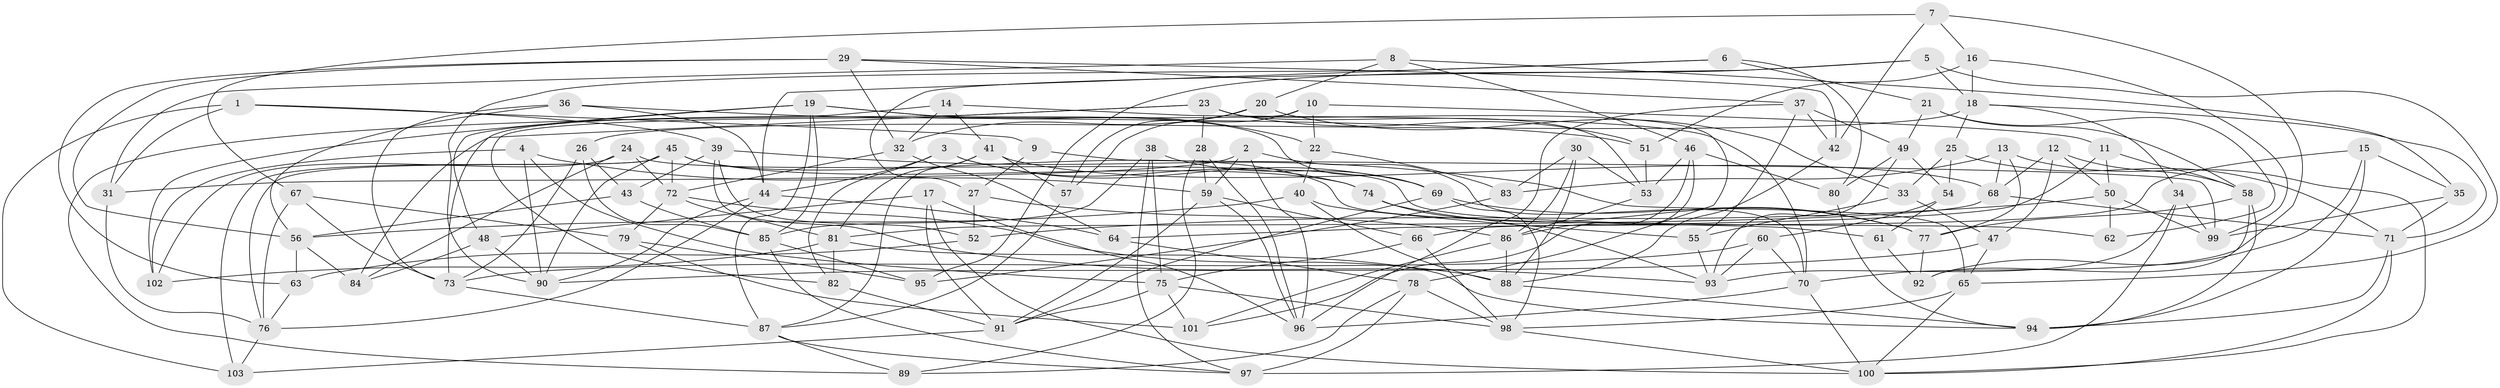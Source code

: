 // original degree distribution, {4: 1.0}
// Generated by graph-tools (version 1.1) at 2025/38/03/04/25 23:38:06]
// undirected, 103 vertices, 239 edges
graph export_dot {
  node [color=gray90,style=filled];
  1;
  2;
  3;
  4;
  5;
  6;
  7;
  8;
  9;
  10;
  11;
  12;
  13;
  14;
  15;
  16;
  17;
  18;
  19;
  20;
  21;
  22;
  23;
  24;
  25;
  26;
  27;
  28;
  29;
  30;
  31;
  32;
  33;
  34;
  35;
  36;
  37;
  38;
  39;
  40;
  41;
  42;
  43;
  44;
  45;
  46;
  47;
  48;
  49;
  50;
  51;
  52;
  53;
  54;
  55;
  56;
  57;
  58;
  59;
  60;
  61;
  62;
  63;
  64;
  65;
  66;
  67;
  68;
  69;
  70;
  71;
  72;
  73;
  74;
  75;
  76;
  77;
  78;
  79;
  80;
  81;
  82;
  83;
  84;
  85;
  86;
  87;
  88;
  89;
  90;
  91;
  92;
  93;
  94;
  95;
  96;
  97;
  98;
  99;
  100;
  101;
  102;
  103;
  1 -- 9 [weight=1.0];
  1 -- 31 [weight=1.0];
  1 -- 39 [weight=1.0];
  1 -- 103 [weight=1.0];
  2 -- 31 [weight=1.0];
  2 -- 59 [weight=1.0];
  2 -- 70 [weight=1.0];
  2 -- 96 [weight=1.0];
  3 -- 44 [weight=1.0];
  3 -- 69 [weight=1.0];
  3 -- 74 [weight=1.0];
  3 -- 82 [weight=1.0];
  4 -- 59 [weight=1.0];
  4 -- 75 [weight=1.0];
  4 -- 90 [weight=1.0];
  4 -- 102 [weight=1.0];
  5 -- 18 [weight=1.0];
  5 -- 27 [weight=1.0];
  5 -- 65 [weight=1.0];
  5 -- 95 [weight=1.0];
  6 -- 21 [weight=1.0];
  6 -- 44 [weight=1.0];
  6 -- 80 [weight=1.0];
  6 -- 90 [weight=1.0];
  7 -- 16 [weight=1.0];
  7 -- 42 [weight=1.0];
  7 -- 67 [weight=1.0];
  7 -- 70 [weight=1.0];
  8 -- 20 [weight=1.0];
  8 -- 31 [weight=1.0];
  8 -- 35 [weight=1.0];
  8 -- 46 [weight=1.0];
  9 -- 27 [weight=1.0];
  9 -- 99 [weight=2.0];
  10 -- 11 [weight=1.0];
  10 -- 22 [weight=1.0];
  10 -- 57 [weight=1.0];
  10 -- 82 [weight=1.0];
  11 -- 50 [weight=1.0];
  11 -- 58 [weight=1.0];
  11 -- 64 [weight=1.0];
  12 -- 47 [weight=1.0];
  12 -- 50 [weight=1.0];
  12 -- 58 [weight=1.0];
  12 -- 68 [weight=1.0];
  13 -- 68 [weight=1.0];
  13 -- 77 [weight=1.0];
  13 -- 83 [weight=1.0];
  13 -- 100 [weight=1.0];
  14 -- 32 [weight=1.0];
  14 -- 41 [weight=1.0];
  14 -- 70 [weight=1.0];
  14 -- 73 [weight=1.0];
  15 -- 35 [weight=1.0];
  15 -- 66 [weight=1.0];
  15 -- 92 [weight=1.0];
  15 -- 94 [weight=1.0];
  16 -- 18 [weight=1.0];
  16 -- 51 [weight=1.0];
  16 -- 99 [weight=1.0];
  17 -- 48 [weight=1.0];
  17 -- 91 [weight=1.0];
  17 -- 96 [weight=1.0];
  17 -- 100 [weight=1.0];
  18 -- 25 [weight=1.0];
  18 -- 26 [weight=1.0];
  18 -- 34 [weight=1.0];
  18 -- 71 [weight=1.0];
  19 -- 22 [weight=1.0];
  19 -- 48 [weight=1.0];
  19 -- 69 [weight=1.0];
  19 -- 85 [weight=1.0];
  19 -- 87 [weight=1.0];
  19 -- 102 [weight=1.0];
  20 -- 32 [weight=1.0];
  20 -- 33 [weight=1.0];
  20 -- 57 [weight=1.0];
  21 -- 49 [weight=1.0];
  21 -- 58 [weight=1.0];
  21 -- 62 [weight=1.0];
  22 -- 40 [weight=1.0];
  22 -- 83 [weight=1.0];
  23 -- 28 [weight=1.0];
  23 -- 51 [weight=1.0];
  23 -- 53 [weight=1.0];
  23 -- 78 [weight=1.0];
  23 -- 84 [weight=1.0];
  23 -- 89 [weight=1.0];
  24 -- 62 [weight=1.0];
  24 -- 72 [weight=1.0];
  24 -- 84 [weight=1.0];
  24 -- 102 [weight=1.0];
  25 -- 33 [weight=1.0];
  25 -- 54 [weight=1.0];
  25 -- 71 [weight=1.0];
  26 -- 43 [weight=1.0];
  26 -- 73 [weight=1.0];
  26 -- 85 [weight=1.0];
  27 -- 52 [weight=1.0];
  27 -- 86 [weight=1.0];
  28 -- 59 [weight=1.0];
  28 -- 89 [weight=1.0];
  28 -- 96 [weight=1.0];
  29 -- 32 [weight=2.0];
  29 -- 37 [weight=1.0];
  29 -- 42 [weight=1.0];
  29 -- 56 [weight=1.0];
  29 -- 63 [weight=1.0];
  30 -- 53 [weight=1.0];
  30 -- 83 [weight=1.0];
  30 -- 86 [weight=1.0];
  30 -- 88 [weight=1.0];
  31 -- 76 [weight=1.0];
  32 -- 64 [weight=1.0];
  32 -- 72 [weight=1.0];
  33 -- 47 [weight=1.0];
  33 -- 55 [weight=1.0];
  34 -- 93 [weight=1.0];
  34 -- 97 [weight=1.0];
  34 -- 99 [weight=1.0];
  35 -- 71 [weight=1.0];
  35 -- 99 [weight=1.0];
  36 -- 44 [weight=1.0];
  36 -- 51 [weight=1.0];
  36 -- 56 [weight=1.0];
  36 -- 73 [weight=1.0];
  37 -- 42 [weight=1.0];
  37 -- 49 [weight=2.0];
  37 -- 55 [weight=1.0];
  37 -- 96 [weight=1.0];
  38 -- 69 [weight=1.0];
  38 -- 75 [weight=1.0];
  38 -- 85 [weight=1.0];
  38 -- 97 [weight=1.0];
  39 -- 43 [weight=1.0];
  39 -- 52 [weight=1.0];
  39 -- 65 [weight=2.0];
  39 -- 93 [weight=1.0];
  40 -- 55 [weight=1.0];
  40 -- 56 [weight=1.0];
  40 -- 88 [weight=1.0];
  41 -- 57 [weight=1.0];
  41 -- 68 [weight=2.0];
  41 -- 81 [weight=1.0];
  41 -- 87 [weight=1.0];
  42 -- 88 [weight=1.0];
  43 -- 56 [weight=1.0];
  43 -- 85 [weight=1.0];
  44 -- 64 [weight=1.0];
  44 -- 76 [weight=1.0];
  44 -- 90 [weight=1.0];
  45 -- 61 [weight=1.0];
  45 -- 72 [weight=1.0];
  45 -- 74 [weight=1.0];
  45 -- 76 [weight=1.0];
  45 -- 90 [weight=1.0];
  45 -- 103 [weight=1.0];
  46 -- 53 [weight=2.0];
  46 -- 80 [weight=1.0];
  46 -- 86 [weight=1.0];
  46 -- 101 [weight=1.0];
  47 -- 65 [weight=1.0];
  47 -- 90 [weight=1.0];
  48 -- 84 [weight=1.0];
  48 -- 90 [weight=1.0];
  49 -- 54 [weight=1.0];
  49 -- 80 [weight=1.0];
  49 -- 93 [weight=1.0];
  50 -- 52 [weight=1.0];
  50 -- 62 [weight=2.0];
  50 -- 99 [weight=1.0];
  51 -- 53 [weight=1.0];
  52 -- 63 [weight=1.0];
  53 -- 86 [weight=1.0];
  54 -- 60 [weight=1.0];
  54 -- 61 [weight=1.0];
  55 -- 93 [weight=1.0];
  56 -- 63 [weight=1.0];
  56 -- 84 [weight=1.0];
  57 -- 87 [weight=1.0];
  58 -- 77 [weight=1.0];
  58 -- 92 [weight=1.0];
  58 -- 94 [weight=1.0];
  59 -- 66 [weight=1.0];
  59 -- 91 [weight=1.0];
  59 -- 96 [weight=1.0];
  60 -- 70 [weight=1.0];
  60 -- 73 [weight=1.0];
  60 -- 93 [weight=1.0];
  61 -- 92 [weight=2.0];
  63 -- 76 [weight=1.0];
  64 -- 78 [weight=1.0];
  65 -- 98 [weight=1.0];
  65 -- 100 [weight=1.0];
  66 -- 75 [weight=1.0];
  66 -- 98 [weight=1.0];
  67 -- 73 [weight=1.0];
  67 -- 76 [weight=1.0];
  67 -- 79 [weight=1.0];
  68 -- 71 [weight=1.0];
  68 -- 81 [weight=1.0];
  69 -- 77 [weight=1.0];
  69 -- 91 [weight=1.0];
  69 -- 98 [weight=1.0];
  70 -- 96 [weight=1.0];
  70 -- 100 [weight=1.0];
  71 -- 94 [weight=1.0];
  71 -- 100 [weight=1.0];
  72 -- 79 [weight=1.0];
  72 -- 81 [weight=1.0];
  72 -- 88 [weight=1.0];
  73 -- 87 [weight=1.0];
  74 -- 77 [weight=1.0];
  74 -- 93 [weight=1.0];
  75 -- 91 [weight=1.0];
  75 -- 98 [weight=1.0];
  75 -- 101 [weight=1.0];
  76 -- 103 [weight=1.0];
  77 -- 92 [weight=2.0];
  78 -- 89 [weight=1.0];
  78 -- 97 [weight=2.0];
  78 -- 98 [weight=1.0];
  79 -- 95 [weight=1.0];
  79 -- 101 [weight=1.0];
  80 -- 94 [weight=1.0];
  81 -- 82 [weight=1.0];
  81 -- 94 [weight=1.0];
  81 -- 102 [weight=1.0];
  82 -- 91 [weight=1.0];
  83 -- 95 [weight=1.0];
  85 -- 95 [weight=1.0];
  85 -- 97 [weight=1.0];
  86 -- 88 [weight=1.0];
  86 -- 101 [weight=1.0];
  87 -- 89 [weight=1.0];
  87 -- 97 [weight=1.0];
  88 -- 94 [weight=1.0];
  91 -- 103 [weight=1.0];
  98 -- 100 [weight=1.0];
}
